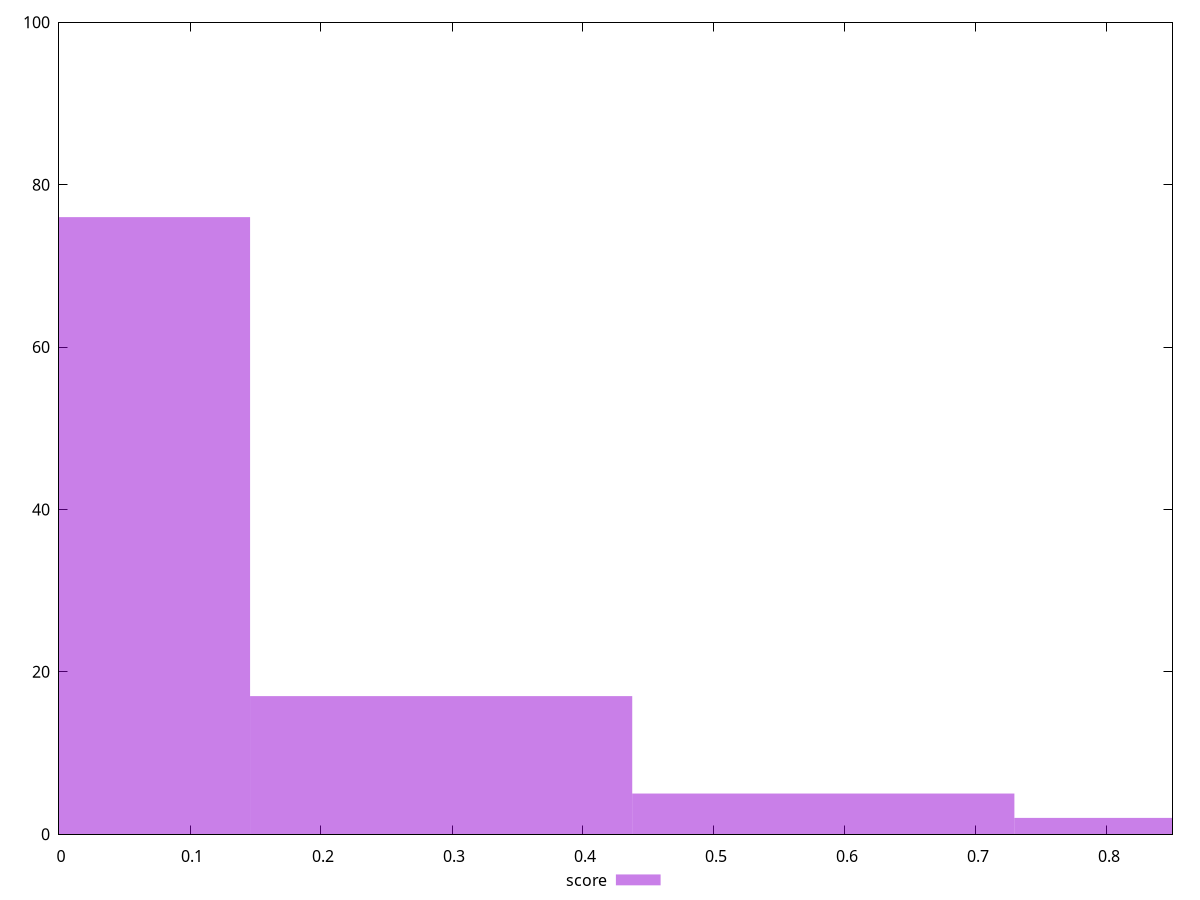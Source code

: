 reset

$score <<EOF
0.8751754777899253 2
0.5834503185266169 5
0 76
0.29172515926330844 17
EOF

set key outside below
set boxwidth 0.29172515926330844
set xrange [0:0.85]
set yrange [0:100]
set trange [0:100]
set style fill transparent solid 0.5 noborder
set terminal svg size 640, 490 enhanced background rgb 'white'
set output "reports/report_00027_2021-02-24T12-40-31.850Z/estimated-input-latency/samples/astro/score/histogram.svg"

plot $score title "score" with boxes

reset

